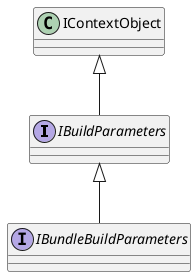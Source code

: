 @startuml
interface IBuildParameters {
}
interface IBundleBuildParameters {
}
IContextObject <|-- IBuildParameters
IBuildParameters <|-- IBundleBuildParameters
@enduml
